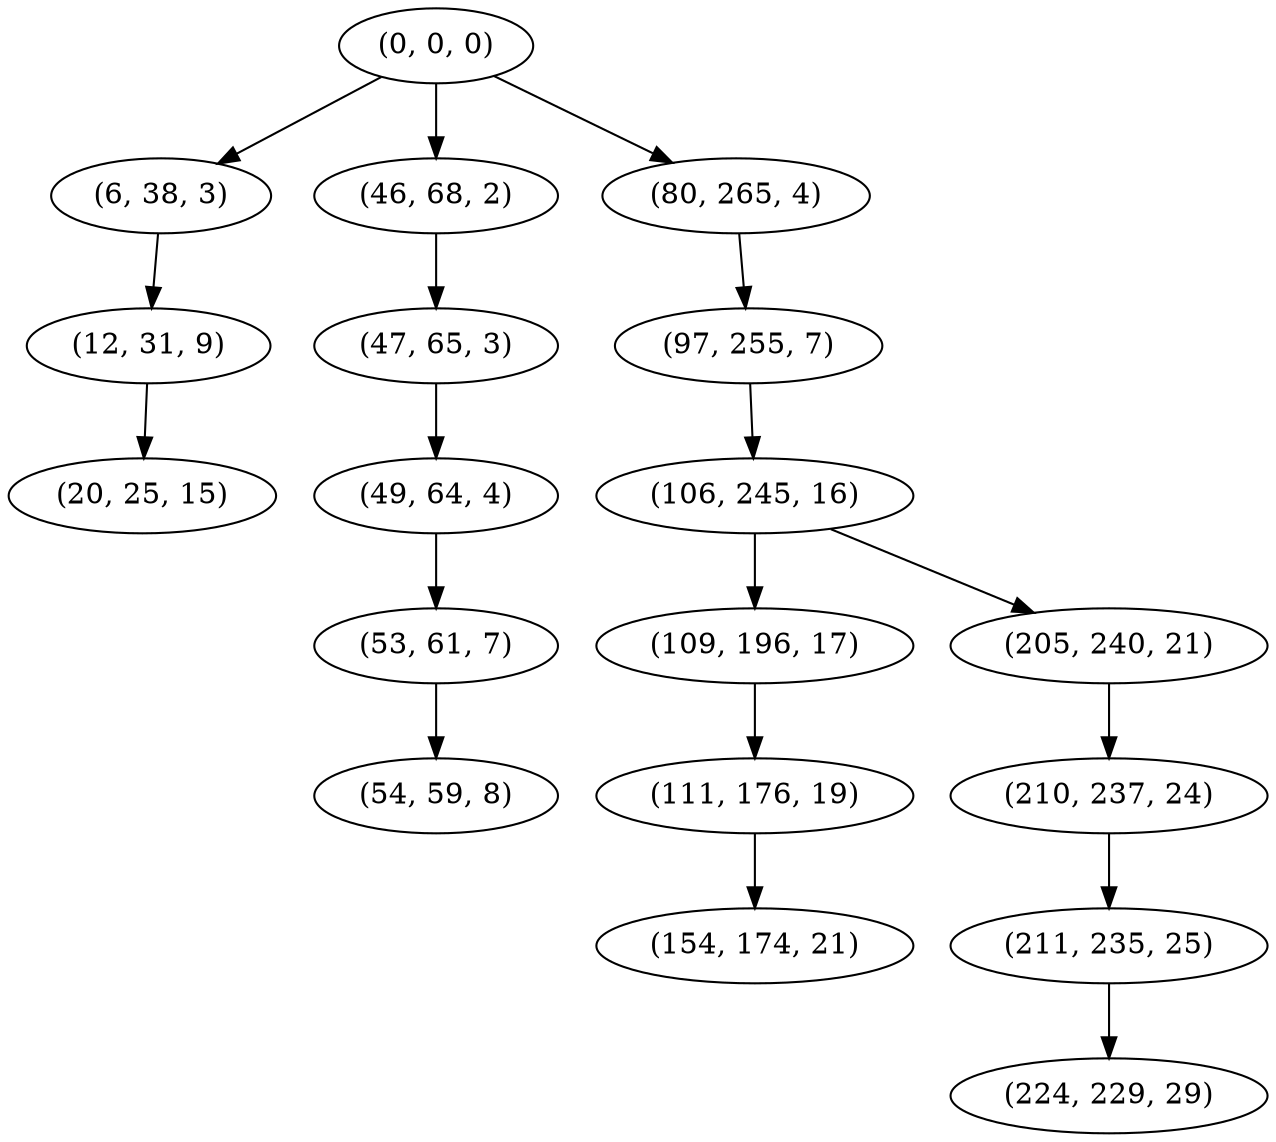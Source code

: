 digraph tree {
    "(0, 0, 0)";
    "(6, 38, 3)";
    "(12, 31, 9)";
    "(20, 25, 15)";
    "(46, 68, 2)";
    "(47, 65, 3)";
    "(49, 64, 4)";
    "(53, 61, 7)";
    "(54, 59, 8)";
    "(80, 265, 4)";
    "(97, 255, 7)";
    "(106, 245, 16)";
    "(109, 196, 17)";
    "(111, 176, 19)";
    "(154, 174, 21)";
    "(205, 240, 21)";
    "(210, 237, 24)";
    "(211, 235, 25)";
    "(224, 229, 29)";
    "(0, 0, 0)" -> "(6, 38, 3)";
    "(0, 0, 0)" -> "(46, 68, 2)";
    "(0, 0, 0)" -> "(80, 265, 4)";
    "(6, 38, 3)" -> "(12, 31, 9)";
    "(12, 31, 9)" -> "(20, 25, 15)";
    "(46, 68, 2)" -> "(47, 65, 3)";
    "(47, 65, 3)" -> "(49, 64, 4)";
    "(49, 64, 4)" -> "(53, 61, 7)";
    "(53, 61, 7)" -> "(54, 59, 8)";
    "(80, 265, 4)" -> "(97, 255, 7)";
    "(97, 255, 7)" -> "(106, 245, 16)";
    "(106, 245, 16)" -> "(109, 196, 17)";
    "(106, 245, 16)" -> "(205, 240, 21)";
    "(109, 196, 17)" -> "(111, 176, 19)";
    "(111, 176, 19)" -> "(154, 174, 21)";
    "(205, 240, 21)" -> "(210, 237, 24)";
    "(210, 237, 24)" -> "(211, 235, 25)";
    "(211, 235, 25)" -> "(224, 229, 29)";
}
